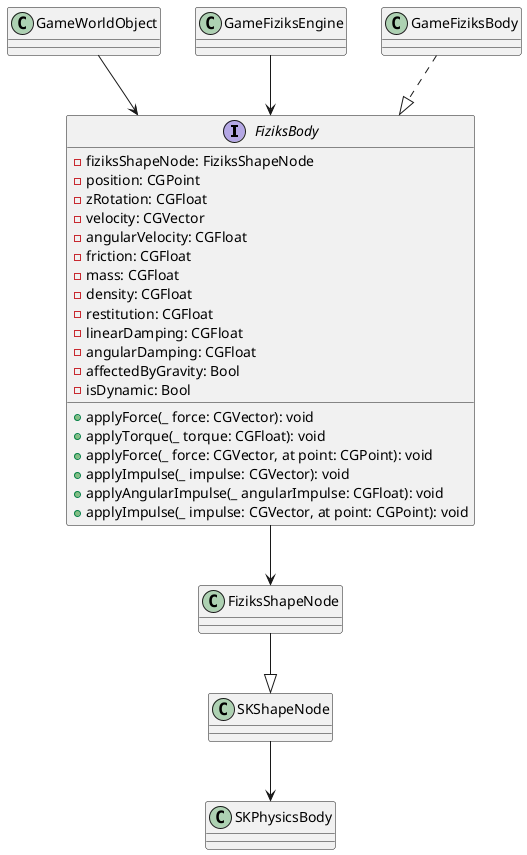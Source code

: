 @startuml
interface FiziksBody {
    - fiziksShapeNode: FiziksShapeNode
    - position: CGPoint
    - zRotation: CGFloat
    - velocity: CGVector
    - angularVelocity: CGFloat
    - friction: CGFloat
    - mass: CGFloat
    - density: CGFloat
    - restitution: CGFloat
    - linearDamping: CGFloat
    - angularDamping: CGFloat
    - affectedByGravity: Bool
    - isDynamic: Bool
    + applyForce(_ force: CGVector): void
    + applyTorque(_ torque: CGFloat): void
    + applyForce(_ force: CGVector, at point: CGPoint): void
    + applyImpulse(_ impulse: CGVector): void
    + applyAngularImpulse(_ angularImpulse: CGFloat): void
    + applyImpulse(_ impulse: CGVector, at point: CGPoint): void
}

GameWorldObject --> FiziksBody
GameFiziksEngine --> FiziksBody
FiziksBody --> FiziksShapeNode
FiziksShapeNode --|> SKShapeNode
SKShapeNode --> SKPhysicsBody
GameFiziksBody ..|> FiziksBody
@enduml